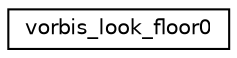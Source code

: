digraph "Graphical Class Hierarchy"
{
  edge [fontname="Helvetica",fontsize="10",labelfontname="Helvetica",labelfontsize="10"];
  node [fontname="Helvetica",fontsize="10",shape=record];
  rankdir="LR";
  Node1 [label="vorbis_look_floor0",height=0.2,width=0.4,color="black", fillcolor="white", style="filled",URL="$structvorbis__look__floor0.html"];
}
